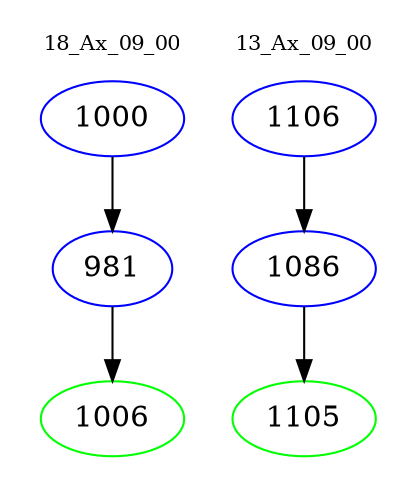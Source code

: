 digraph{
subgraph cluster_0 {
color = white
label = "18_Ax_09_00";
fontsize=10;
T0_1000 [label="1000", color="blue"]
T0_1000 -> T0_981 [color="black"]
T0_981 [label="981", color="blue"]
T0_981 -> T0_1006 [color="black"]
T0_1006 [label="1006", color="green"]
}
subgraph cluster_1 {
color = white
label = "13_Ax_09_00";
fontsize=10;
T1_1106 [label="1106", color="blue"]
T1_1106 -> T1_1086 [color="black"]
T1_1086 [label="1086", color="blue"]
T1_1086 -> T1_1105 [color="black"]
T1_1105 [label="1105", color="green"]
}
}
